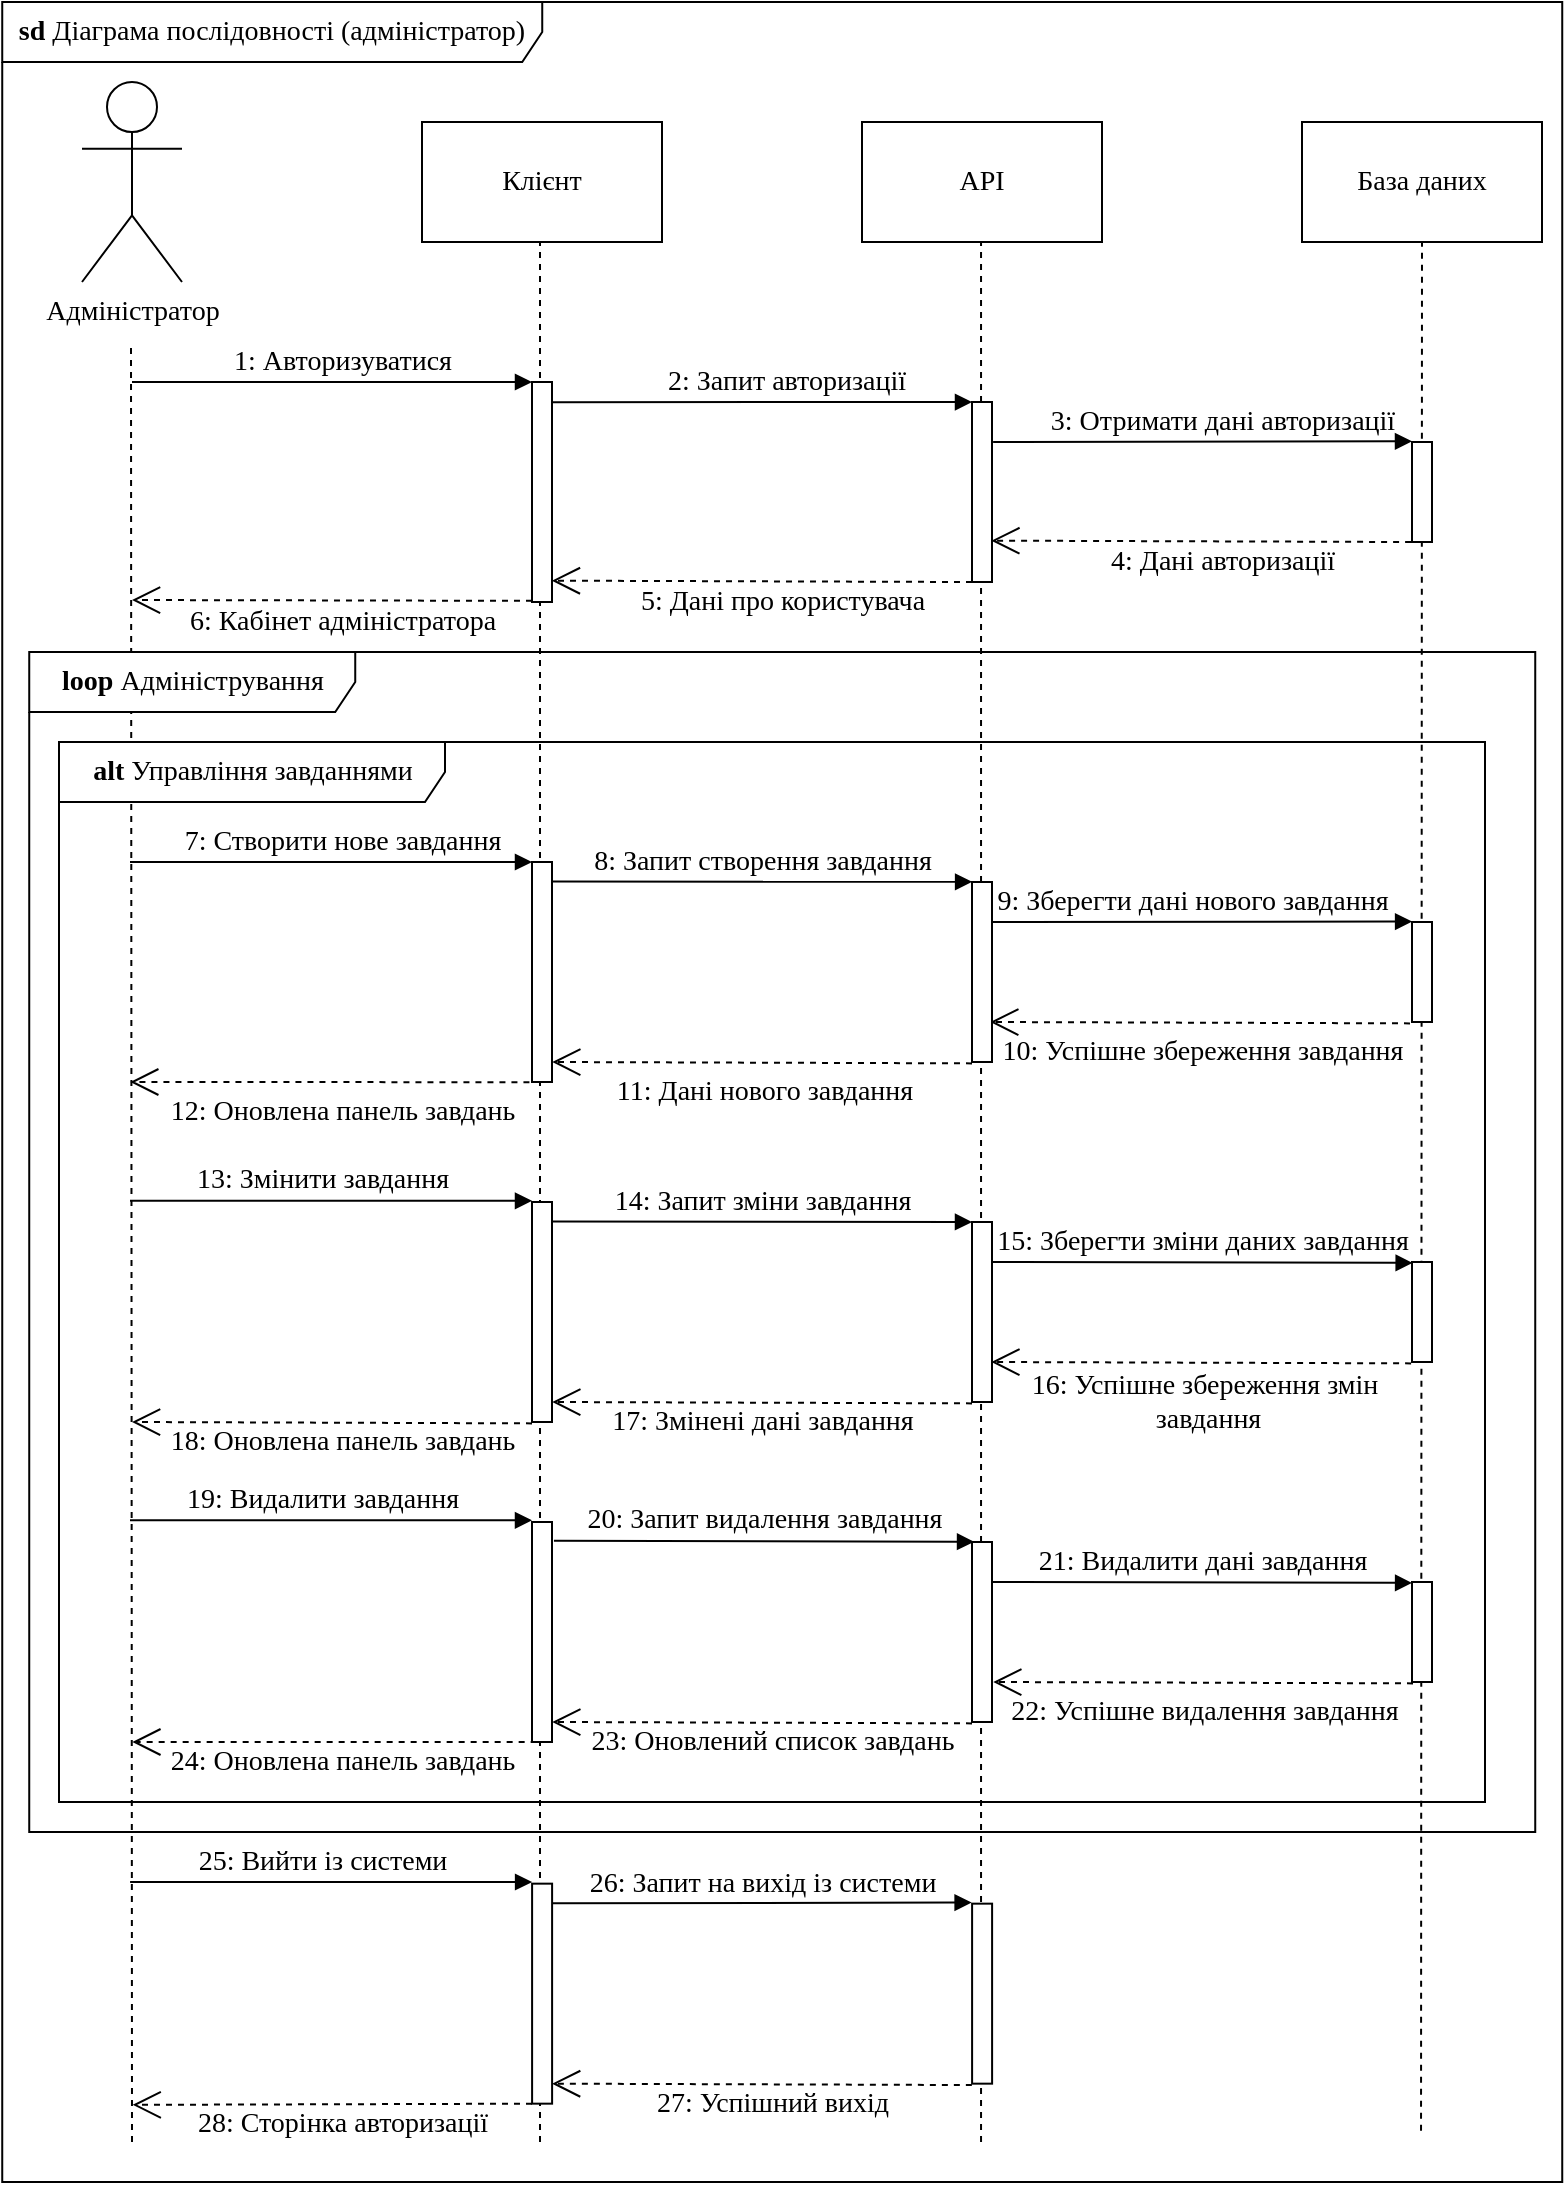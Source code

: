 <mxfile version="15.4.0" type="device"><diagram id="lHMVao-B26BrL5ams67P" name="Сторінка-1"><mxGraphModel dx="1572" dy="1008" grid="1" gridSize="10" guides="1" tooltips="1" connect="1" arrows="1" fold="1" page="1" pageScale="1" pageWidth="827" pageHeight="1169" math="0" shadow="0"><root><mxCell id="0"/><mxCell id="1" parent="0"/><mxCell id="swh8RHiEvCMsVEsIrO09-1" value="&lt;font style=&quot;font-size: 14px&quot; face=&quot;Times New Roman&quot;&gt;Адміністратор&lt;/font&gt;" style="shape=umlActor;verticalLabelPosition=bottom;verticalAlign=top;html=1;outlineConnect=0;" parent="1" vertex="1"><mxGeometry x="80" y="50" width="50" height="100" as="geometry"/></mxCell><mxCell id="swh8RHiEvCMsVEsIrO09-2" value="" style="endArrow=none;dashed=1;html=1;rounded=0;" parent="1" edge="1"><mxGeometry width="50" height="50" relative="1" as="geometry"><mxPoint x="105" y="1080" as="sourcePoint"/><mxPoint x="104.5" y="180" as="targetPoint"/></mxGeometry></mxCell><mxCell id="swh8RHiEvCMsVEsIrO09-3" value="&lt;font style=&quot;font-size: 14px&quot; face=&quot;Times New Roman&quot;&gt;Клієнт&lt;/font&gt;" style="rounded=0;whiteSpace=wrap;html=1;" parent="1" vertex="1"><mxGeometry x="250" y="70" width="120" height="60" as="geometry"/></mxCell><mxCell id="swh8RHiEvCMsVEsIrO09-4" value="&lt;font face=&quot;Times New Roman&quot;&gt;&lt;span style=&quot;font-size: 14px&quot;&gt;API&lt;/span&gt;&lt;/font&gt;" style="rounded=0;whiteSpace=wrap;html=1;" parent="1" vertex="1"><mxGeometry x="470" y="70" width="120" height="60" as="geometry"/></mxCell><mxCell id="swh8RHiEvCMsVEsIrO09-5" value="&lt;font face=&quot;Times New Roman&quot;&gt;&lt;span style=&quot;font-size: 14px&quot;&gt;База даних&lt;/span&gt;&lt;/font&gt;" style="rounded=0;whiteSpace=wrap;html=1;" parent="1" vertex="1"><mxGeometry x="690" y="70" width="120" height="60" as="geometry"/></mxCell><mxCell id="swh8RHiEvCMsVEsIrO09-8" value="" style="html=1;verticalAlign=bottom;endArrow=block;rounded=0;entryX=0;entryY=0;entryDx=0;entryDy=0;" parent="1" target="swh8RHiEvCMsVEsIrO09-6" edge="1"><mxGeometry width="80" relative="1" as="geometry"><mxPoint x="105" y="200" as="sourcePoint"/><mxPoint x="290" y="200" as="targetPoint"/></mxGeometry></mxCell><mxCell id="swh8RHiEvCMsVEsIrO09-9" value="&lt;font face=&quot;Times New Roman&quot; style=&quot;font-size: 14px&quot;&gt;1: Авторизуватися&lt;/font&gt;" style="text;html=1;align=center;verticalAlign=middle;resizable=0;points=[];autosize=1;strokeColor=none;fillColor=none;" parent="1" vertex="1"><mxGeometry x="150" y="180" width="120" height="20" as="geometry"/></mxCell><mxCell id="swh8RHiEvCMsVEsIrO09-10" value="" style="endArrow=open;endSize=12;dashed=1;html=1;rounded=0;" parent="1" edge="1"><mxGeometry width="160" relative="1" as="geometry"><mxPoint x="305" y="309.43" as="sourcePoint"/><mxPoint x="105" y="309" as="targetPoint"/></mxGeometry></mxCell><mxCell id="swh8RHiEvCMsVEsIrO09-12" value="&lt;font face=&quot;Times New Roman&quot; style=&quot;font-size: 14px&quot;&gt;6: Кабінет адміністратора&lt;/font&gt;" style="text;html=1;align=center;verticalAlign=middle;resizable=0;points=[];autosize=1;strokeColor=none;fillColor=none;" parent="1" vertex="1"><mxGeometry x="125" y="310" width="170" height="20" as="geometry"/></mxCell><mxCell id="swh8RHiEvCMsVEsIrO09-14" value="" style="html=1;verticalAlign=bottom;endArrow=block;rounded=0;entryX=0;entryY=0;entryDx=0;entryDy=0;exitX=0.978;exitY=0.092;exitDx=0;exitDy=0;exitPerimeter=0;" parent="1" source="swh8RHiEvCMsVEsIrO09-6" target="swh8RHiEvCMsVEsIrO09-13" edge="1"><mxGeometry width="80" relative="1" as="geometry"><mxPoint x="318" y="209.72" as="sourcePoint"/><mxPoint x="522" y="209.72" as="targetPoint"/></mxGeometry></mxCell><mxCell id="swh8RHiEvCMsVEsIrO09-15" value="&lt;font face=&quot;Times New Roman&quot; style=&quot;font-size: 14px&quot;&gt;2: Запит авторизації&lt;/font&gt;" style="text;html=1;align=center;verticalAlign=middle;resizable=0;points=[];autosize=1;strokeColor=none;fillColor=none;" parent="1" vertex="1"><mxGeometry x="367" y="189.72" width="130" height="20" as="geometry"/></mxCell><mxCell id="swh8RHiEvCMsVEsIrO09-16" value="" style="endArrow=open;endSize=12;dashed=1;html=1;rounded=0;exitX=-0.012;exitY=0.889;exitDx=0;exitDy=0;exitPerimeter=0;entryX=0.994;entryY=0.903;entryDx=0;entryDy=0;entryPerimeter=0;" parent="1" target="swh8RHiEvCMsVEsIrO09-6" edge="1"><mxGeometry width="160" relative="1" as="geometry"><mxPoint x="525" y="300.01" as="sourcePoint"/><mxPoint x="320.12" y="300" as="targetPoint"/></mxGeometry></mxCell><mxCell id="swh8RHiEvCMsVEsIrO09-17" value="&lt;font face=&quot;Times New Roman&quot; style=&quot;font-size: 14px&quot;&gt;5: Дані про користувача&lt;/font&gt;" style="text;html=1;align=center;verticalAlign=middle;resizable=0;points=[];autosize=1;strokeColor=none;fillColor=none;" parent="1" vertex="1"><mxGeometry x="350.12" y="300" width="160" height="20" as="geometry"/></mxCell><mxCell id="swh8RHiEvCMsVEsIrO09-21" value="" style="html=1;verticalAlign=bottom;endArrow=block;rounded=0;entryX=0.045;entryY=0.107;entryDx=0;entryDy=0;entryPerimeter=0;" parent="1" edge="1"><mxGeometry width="80" relative="1" as="geometry"><mxPoint x="535.55" y="230" as="sourcePoint"/><mxPoint x="745" y="229.63" as="targetPoint"/></mxGeometry></mxCell><mxCell id="swh8RHiEvCMsVEsIrO09-22" value="&lt;font face=&quot;Times New Roman&quot; style=&quot;font-size: 14px&quot;&gt;3: Отримати дані авторизації&lt;/font&gt;" style="text;html=1;align=center;verticalAlign=middle;resizable=0;points=[];autosize=1;strokeColor=none;fillColor=none;" parent="1" vertex="1"><mxGeometry x="554.55" y="210" width="190" height="20" as="geometry"/></mxCell><mxCell id="swh8RHiEvCMsVEsIrO09-24" value="" style="endArrow=open;endSize=12;dashed=1;html=1;rounded=0;entryX=1;entryY=0.812;entryDx=0;entryDy=0;entryPerimeter=0;exitX=-0.012;exitY=0.889;exitDx=0;exitDy=0;exitPerimeter=0;" parent="1" edge="1"><mxGeometry width="160" relative="1" as="geometry"><mxPoint x="744.55" y="280.01" as="sourcePoint"/><mxPoint x="534.67" y="279.32" as="targetPoint"/></mxGeometry></mxCell><mxCell id="swh8RHiEvCMsVEsIrO09-25" value="&lt;font face=&quot;Times New Roman&quot; style=&quot;font-size: 14px&quot;&gt;4: Дані авторизації&lt;/font&gt;" style="text;html=1;align=center;verticalAlign=middle;resizable=0;points=[];autosize=1;strokeColor=none;fillColor=none;" parent="1" vertex="1"><mxGeometry x="584.67" y="280" width="130" height="20" as="geometry"/></mxCell><mxCell id="swh8RHiEvCMsVEsIrO09-26" value="" style="verticalAlign=bottom;endArrow=block;rounded=0;entryX=0;entryY=0;entryDx=0;entryDy=0;html=1;strokeColor=default;" parent="1" target="swh8RHiEvCMsVEsIrO09-28" edge="1"><mxGeometry width="80" relative="1" as="geometry"><mxPoint x="104" y="440" as="sourcePoint"/><mxPoint x="295.0" y="440.0" as="targetPoint"/></mxGeometry></mxCell><mxCell id="swh8RHiEvCMsVEsIrO09-27" value="&lt;font face=&quot;Times New Roman&quot; style=&quot;font-size: 14px&quot;&gt;7: Створити нове завдання&lt;/font&gt;" style="text;html=1;align=center;verticalAlign=middle;resizable=0;points=[];autosize=1;strokeColor=none;fillColor=none;" parent="1" vertex="1"><mxGeometry x="124.94" y="420" width="170" height="20" as="geometry"/></mxCell><mxCell id="swh8RHiEvCMsVEsIrO09-30" value="" style="html=1;verticalAlign=bottom;endArrow=block;rounded=0;entryX=0;entryY=0;entryDx=0;entryDy=0;exitX=1.035;exitY=0.181;exitDx=0;exitDy=0;exitPerimeter=0;" parent="1" edge="1"><mxGeometry width="80" relative="1" as="geometry"><mxPoint x="315.4" y="449.81" as="sourcePoint"/><mxPoint x="525.05" y="449.9" as="targetPoint"/></mxGeometry></mxCell><mxCell id="swh8RHiEvCMsVEsIrO09-31" value="&lt;font face=&quot;Times New Roman&quot; style=&quot;font-size: 14px&quot;&gt;8: Запит створення завдання&lt;/font&gt;" style="text;html=1;align=center;verticalAlign=middle;resizable=0;points=[];autosize=1;strokeColor=none;fillColor=none;" parent="1" vertex="1"><mxGeometry x="330.05" y="429.9" width="180" height="20" as="geometry"/></mxCell><mxCell id="swh8RHiEvCMsVEsIrO09-33" value="" style="html=1;verticalAlign=bottom;endArrow=block;rounded=0;entryX=-0.023;entryY=0.196;entryDx=0;entryDy=0;entryPerimeter=0;" parent="1" edge="1"><mxGeometry width="80" relative="1" as="geometry"><mxPoint x="535.28" y="470" as="sourcePoint"/><mxPoint x="745.05" y="469.8" as="targetPoint"/></mxGeometry></mxCell><mxCell id="swh8RHiEvCMsVEsIrO09-34" value="&lt;font face=&quot;Times New Roman&quot; style=&quot;font-size: 14px&quot;&gt;9: Зберегти дані нового завдання&lt;/font&gt;" style="text;html=1;align=center;verticalAlign=middle;resizable=0;points=[];autosize=1;strokeColor=none;fillColor=none;" parent="1" vertex="1"><mxGeometry x="530.28" y="450" width="210" height="20" as="geometry"/></mxCell><mxCell id="swh8RHiEvCMsVEsIrO09-35" value="" style="endArrow=open;endSize=12;dashed=1;html=1;rounded=0;entryX=1;entryY=0.812;entryDx=0;entryDy=0;entryPerimeter=0;exitX=-0.012;exitY=0.889;exitDx=0;exitDy=0;exitPerimeter=0;" parent="1" edge="1"><mxGeometry width="160" relative="1" as="geometry"><mxPoint x="744" y="520.69" as="sourcePoint"/><mxPoint x="534.12" y="520" as="targetPoint"/></mxGeometry></mxCell><mxCell id="swh8RHiEvCMsVEsIrO09-36" value="&lt;font face=&quot;Times New Roman&quot; style=&quot;font-size: 14px&quot;&gt;10: Успішне збереження завдання&lt;br&gt;&lt;/font&gt;" style="text;html=1;align=center;verticalAlign=middle;resizable=0;points=[];autosize=1;strokeColor=none;fillColor=none;" parent="1" vertex="1"><mxGeometry x="530" y="525" width="220" height="20" as="geometry"/></mxCell><mxCell id="swh8RHiEvCMsVEsIrO09-37" value="" style="endArrow=open;endSize=12;dashed=1;html=1;rounded=0;entryX=1;entryY=0.812;entryDx=0;entryDy=0;entryPerimeter=0;exitX=-0.012;exitY=0.889;exitDx=0;exitDy=0;exitPerimeter=0;" parent="1" edge="1"><mxGeometry width="160" relative="1" as="geometry"><mxPoint x="525" y="540.69" as="sourcePoint"/><mxPoint x="315.12" y="540" as="targetPoint"/></mxGeometry></mxCell><mxCell id="swh8RHiEvCMsVEsIrO09-38" value="&lt;font face=&quot;Times New Roman&quot; style=&quot;font-size: 14px&quot;&gt;11: Дані нового завдання&lt;br&gt;&lt;/font&gt;" style="text;html=1;align=center;verticalAlign=middle;resizable=0;points=[];autosize=1;strokeColor=none;fillColor=none;" parent="1" vertex="1"><mxGeometry x="341" y="545" width="160" height="20" as="geometry"/></mxCell><mxCell id="swh8RHiEvCMsVEsIrO09-39" value="" style="endArrow=open;endSize=12;dashed=1;html=1;rounded=0;entryX=1;entryY=0.812;entryDx=0;entryDy=0;entryPerimeter=0;exitX=-0.034;exitY=0.91;exitDx=0;exitDy=0;exitPerimeter=0;" parent="1" edge="1"><mxGeometry width="160" relative="1" as="geometry"><mxPoint x="303.72" y="550.1" as="sourcePoint"/><mxPoint x="104.12" y="550.0" as="targetPoint"/></mxGeometry></mxCell><mxCell id="swh8RHiEvCMsVEsIrO09-40" value="&lt;font face=&quot;Times New Roman&quot; style=&quot;font-size: 14px&quot;&gt;12: Оновлена панель завдань&lt;br&gt;&lt;/font&gt;" style="text;html=1;align=center;verticalAlign=middle;resizable=0;points=[];autosize=1;strokeColor=none;fillColor=none;" parent="1" vertex="1"><mxGeometry x="115" y="555" width="190" height="20" as="geometry"/></mxCell><mxCell id="swh8RHiEvCMsVEsIrO09-43" value="" style="verticalAlign=bottom;endArrow=block;rounded=0;entryX=0;entryY=0;entryDx=0;entryDy=0;html=1;strokeColor=default;" parent="1" edge="1"><mxGeometry width="80" relative="1" as="geometry"><mxPoint x="104" y="609.43" as="sourcePoint"/><mxPoint x="305" y="609.43" as="targetPoint"/></mxGeometry></mxCell><mxCell id="swh8RHiEvCMsVEsIrO09-44" value="&lt;font face=&quot;Times New Roman&quot; style=&quot;font-size: 14px&quot;&gt;13: Змінити завдання&lt;/font&gt;" style="text;html=1;align=center;verticalAlign=middle;resizable=0;points=[];autosize=1;strokeColor=none;fillColor=none;" parent="1" vertex="1"><mxGeometry x="130" y="589.43" width="140" height="20" as="geometry"/></mxCell><mxCell id="swh8RHiEvCMsVEsIrO09-46" value="" style="verticalAlign=bottom;endArrow=block;rounded=0;html=1;strokeColor=default;entryX=0;entryY=0;entryDx=0;entryDy=0;" parent="1" target="swh8RHiEvCMsVEsIrO09-45" edge="1"><mxGeometry width="80" relative="1" as="geometry"><mxPoint x="315.05" y="619.72" as="sourcePoint"/><mxPoint x="520.05" y="619.72" as="targetPoint"/></mxGeometry></mxCell><mxCell id="swh8RHiEvCMsVEsIrO09-47" value="&lt;font face=&quot;Times New Roman&quot; style=&quot;font-size: 14px&quot;&gt;14: Запит зміни завдання&lt;/font&gt;" style="text;html=1;align=center;verticalAlign=middle;resizable=0;points=[];autosize=1;strokeColor=none;fillColor=none;" parent="1" vertex="1"><mxGeometry x="340.05" y="599.72" width="160" height="20" as="geometry"/></mxCell><mxCell id="swh8RHiEvCMsVEsIrO09-49" value="" style="verticalAlign=bottom;endArrow=block;rounded=0;html=1;strokeColor=default;entryX=0.005;entryY=0.116;entryDx=0;entryDy=0;entryPerimeter=0;" parent="1" edge="1"><mxGeometry width="80" relative="1" as="geometry"><mxPoint x="535.28" y="640.0" as="sourcePoint"/><mxPoint x="745.33" y="640.44" as="targetPoint"/></mxGeometry></mxCell><mxCell id="swh8RHiEvCMsVEsIrO09-50" value="&lt;font face=&quot;Times New Roman&quot; style=&quot;font-size: 14px&quot;&gt;15: Зберегти зміни даних завдання&lt;/font&gt;" style="text;html=1;align=center;verticalAlign=middle;resizable=0;points=[];autosize=1;strokeColor=none;fillColor=none;" parent="1" vertex="1"><mxGeometry x="530.28" y="620.0" width="220" height="20" as="geometry"/></mxCell><mxCell id="swh8RHiEvCMsVEsIrO09-51" value="" style="endArrow=open;endSize=12;dashed=1;html=1;rounded=0;entryX=1;entryY=0.812;entryDx=0;entryDy=0;entryPerimeter=0;exitX=-0.012;exitY=0.889;exitDx=0;exitDy=0;exitPerimeter=0;" parent="1" edge="1"><mxGeometry width="160" relative="1" as="geometry"><mxPoint x="744.55" y="690.69" as="sourcePoint"/><mxPoint x="534.67" y="690" as="targetPoint"/></mxGeometry></mxCell><mxCell id="swh8RHiEvCMsVEsIrO09-52" value="&lt;font face=&quot;Times New Roman&quot; style=&quot;font-size: 14px&quot;&gt;16: Успішне збереження змін&lt;br&gt;&amp;nbsp;завдання&lt;br&gt;&lt;/font&gt;" style="text;html=1;align=center;verticalAlign=middle;resizable=0;points=[];autosize=1;strokeColor=none;fillColor=none;" parent="1" vertex="1"><mxGeometry x="545.55" y="695" width="190" height="30" as="geometry"/></mxCell><mxCell id="swh8RHiEvCMsVEsIrO09-53" value="" style="endArrow=open;endSize=12;dashed=1;html=1;rounded=0;entryX=1;entryY=0.812;entryDx=0;entryDy=0;entryPerimeter=0;exitX=-0.012;exitY=0.889;exitDx=0;exitDy=0;exitPerimeter=0;" parent="1" edge="1"><mxGeometry width="160" relative="1" as="geometry"><mxPoint x="525" y="710.69" as="sourcePoint"/><mxPoint x="315.12" y="710" as="targetPoint"/></mxGeometry></mxCell><mxCell id="swh8RHiEvCMsVEsIrO09-54" value="&lt;font face=&quot;Times New Roman&quot; style=&quot;font-size: 14px&quot;&gt;17: Змінені дані&amp;nbsp;завдання&lt;br&gt;&lt;/font&gt;" style="text;html=1;align=center;verticalAlign=middle;resizable=0;points=[];autosize=1;strokeColor=none;fillColor=none;" parent="1" vertex="1"><mxGeometry x="335" y="710" width="170" height="20" as="geometry"/></mxCell><mxCell id="swh8RHiEvCMsVEsIrO09-55" value="" style="endArrow=open;endSize=12;dashed=1;html=1;rounded=0;exitX=-0.012;exitY=0.889;exitDx=0;exitDy=0;exitPerimeter=0;" parent="1" edge="1"><mxGeometry width="160" relative="1" as="geometry"><mxPoint x="305" y="720.69" as="sourcePoint"/><mxPoint x="105" y="720" as="targetPoint"/></mxGeometry></mxCell><mxCell id="swh8RHiEvCMsVEsIrO09-56" value="&lt;font face=&quot;Times New Roman&quot; style=&quot;font-size: 14px&quot;&gt;18:&amp;nbsp;&lt;/font&gt;&lt;span style=&quot;font-family: &amp;#34;times new roman&amp;#34; ; font-size: 14px&quot;&gt;Оновлена панель завдань&lt;/span&gt;&lt;font face=&quot;Times New Roman&quot; style=&quot;font-size: 14px&quot;&gt;&lt;br&gt;&lt;/font&gt;" style="text;html=1;align=center;verticalAlign=middle;resizable=0;points=[];autosize=1;strokeColor=none;fillColor=none;" parent="1" vertex="1"><mxGeometry x="115" y="720" width="190" height="20" as="geometry"/></mxCell><mxCell id="swh8RHiEvCMsVEsIrO09-58" value="" style="verticalAlign=bottom;endArrow=block;rounded=0;entryX=0;entryY=0;entryDx=0;entryDy=0;html=1;strokeColor=default;" parent="1" edge="1"><mxGeometry width="80" relative="1" as="geometry"><mxPoint x="104" y="769.17" as="sourcePoint"/><mxPoint x="305" y="769.17" as="targetPoint"/></mxGeometry></mxCell><mxCell id="swh8RHiEvCMsVEsIrO09-59" value="&lt;font face=&quot;Times New Roman&quot; style=&quot;font-size: 14px&quot;&gt;19: Видалити завдання&lt;/font&gt;" style="text;html=1;align=center;verticalAlign=middle;resizable=0;points=[];autosize=1;strokeColor=none;fillColor=none;" parent="1" vertex="1"><mxGeometry x="125" y="749.17" width="150" height="20" as="geometry"/></mxCell><mxCell id="swh8RHiEvCMsVEsIrO09-61" value="" style="verticalAlign=bottom;endArrow=block;rounded=0;html=1;strokeColor=default;entryX=0.005;entryY=0.116;entryDx=0;entryDy=0;entryPerimeter=0;" parent="1" edge="1"><mxGeometry width="80" relative="1" as="geometry"><mxPoint x="315.97" y="779.43" as="sourcePoint"/><mxPoint x="526.02" y="779.87" as="targetPoint"/></mxGeometry></mxCell><mxCell id="swh8RHiEvCMsVEsIrO09-62" value="&lt;font face=&quot;Times New Roman&quot; style=&quot;font-size: 14px&quot;&gt;20: Запит видалення завдання&lt;/font&gt;" style="text;html=1;align=center;verticalAlign=middle;resizable=0;points=[];autosize=1;strokeColor=none;fillColor=none;" parent="1" vertex="1"><mxGeometry x="326.02" y="759.43" width="190" height="20" as="geometry"/></mxCell><mxCell id="swh8RHiEvCMsVEsIrO09-64" value="" style="verticalAlign=bottom;endArrow=block;rounded=0;html=1;strokeColor=default;entryX=0.005;entryY=0.116;entryDx=0;entryDy=0;entryPerimeter=0;" parent="1" edge="1"><mxGeometry width="80" relative="1" as="geometry"><mxPoint x="535" y="800" as="sourcePoint"/><mxPoint x="745.05" y="800.44" as="targetPoint"/></mxGeometry></mxCell><mxCell id="swh8RHiEvCMsVEsIrO09-65" value="&lt;font face=&quot;Times New Roman&quot; style=&quot;font-size: 14px&quot;&gt;21: Видалити дані завдання&lt;/font&gt;" style="text;html=1;align=center;verticalAlign=middle;resizable=0;points=[];autosize=1;strokeColor=none;fillColor=none;" parent="1" vertex="1"><mxGeometry x="550.05" y="780.0" width="180" height="20" as="geometry"/></mxCell><mxCell id="swh8RHiEvCMsVEsIrO09-68" value="" style="endArrow=open;endSize=12;dashed=1;html=1;rounded=0;entryX=1;entryY=0.812;entryDx=0;entryDy=0;entryPerimeter=0;exitX=-0.012;exitY=0.889;exitDx=0;exitDy=0;exitPerimeter=0;" parent="1" edge="1"><mxGeometry width="160" relative="1" as="geometry"><mxPoint x="745.5" y="850.69" as="sourcePoint"/><mxPoint x="535.62" y="850" as="targetPoint"/></mxGeometry></mxCell><mxCell id="swh8RHiEvCMsVEsIrO09-69" value="&lt;font face=&quot;Times New Roman&quot; style=&quot;font-size: 14px&quot;&gt;22: Успішне видалення завдання&lt;br&gt;&lt;/font&gt;" style="text;html=1;align=center;verticalAlign=middle;resizable=0;points=[];autosize=1;strokeColor=none;fillColor=none;" parent="1" vertex="1"><mxGeometry x="535.55" y="855" width="210" height="20" as="geometry"/></mxCell><mxCell id="swh8RHiEvCMsVEsIrO09-70" value="" style="endArrow=open;endSize=12;dashed=1;html=1;rounded=0;entryX=1;entryY=0.812;entryDx=0;entryDy=0;entryPerimeter=0;exitX=-0.012;exitY=0.889;exitDx=0;exitDy=0;exitPerimeter=0;" parent="1" edge="1"><mxGeometry width="160" relative="1" as="geometry"><mxPoint x="525" y="870.69" as="sourcePoint"/><mxPoint x="315.12" y="870" as="targetPoint"/></mxGeometry></mxCell><mxCell id="swh8RHiEvCMsVEsIrO09-71" value="&lt;font face=&quot;Times New Roman&quot; style=&quot;font-size: 14px&quot;&gt;23: Оновлений список завдань&lt;br&gt;&lt;/font&gt;" style="text;html=1;align=center;verticalAlign=middle;resizable=0;points=[];autosize=1;strokeColor=none;fillColor=none;" parent="1" vertex="1"><mxGeometry x="325" y="870" width="200" height="20" as="geometry"/></mxCell><mxCell id="swh8RHiEvCMsVEsIrO09-72" value="" style="endArrow=open;endSize=12;dashed=1;html=1;rounded=0;entryX=1;entryY=0.812;entryDx=0;entryDy=0;entryPerimeter=0;exitX=1.012;exitY=0;exitDx=0;exitDy=0;exitPerimeter=0;" parent="1" source="swh8RHiEvCMsVEsIrO09-73" edge="1"><mxGeometry width="160" relative="1" as="geometry"><mxPoint x="315.05" y="880.69" as="sourcePoint"/><mxPoint x="105.17" y="880" as="targetPoint"/></mxGeometry></mxCell><mxCell id="swh8RHiEvCMsVEsIrO09-73" value="&lt;font face=&quot;Times New Roman&quot; style=&quot;font-size: 14px&quot;&gt;24: Оновлена панель завдань&lt;br&gt;&lt;/font&gt;" style="text;html=1;align=center;verticalAlign=middle;resizable=0;points=[];autosize=1;strokeColor=none;fillColor=none;" parent="1" vertex="1"><mxGeometry x="115.05" y="880" width="190" height="20" as="geometry"/></mxCell><mxCell id="swh8RHiEvCMsVEsIrO09-74" value="" style="verticalAlign=bottom;endArrow=block;rounded=0;entryX=0;entryY=0;entryDx=0;entryDy=0;html=1;strokeColor=default;" parent="1" edge="1"><mxGeometry width="80" relative="1" as="geometry"><mxPoint x="104.05" y="950.0" as="sourcePoint"/><mxPoint x="305.05" y="950.0" as="targetPoint"/></mxGeometry></mxCell><mxCell id="swh8RHiEvCMsVEsIrO09-75" value="&lt;font face=&quot;Times New Roman&quot; style=&quot;font-size: 14px&quot;&gt;25: Вийти із системи&lt;/font&gt;" style="text;html=1;align=center;verticalAlign=middle;resizable=0;points=[];autosize=1;strokeColor=none;fillColor=none;" parent="1" vertex="1"><mxGeometry x="130.05" y="930.0" width="140" height="20" as="geometry"/></mxCell><mxCell id="swh8RHiEvCMsVEsIrO09-78" value="" style="verticalAlign=bottom;endArrow=block;rounded=0;entryX=-0.02;entryY=0.218;entryDx=0;entryDy=0;html=1;strokeColor=default;entryPerimeter=0;" parent="1" edge="1"><mxGeometry width="80" relative="1" as="geometry"><mxPoint x="315" y="960.64" as="sourcePoint"/><mxPoint x="524.8" y="960.26" as="targetPoint"/></mxGeometry></mxCell><mxCell id="swh8RHiEvCMsVEsIrO09-79" value="&lt;font face=&quot;Times New Roman&quot; style=&quot;font-size: 14px&quot;&gt;26: Запит на вихід із системи&lt;/font&gt;" style="text;html=1;align=center;verticalAlign=middle;resizable=0;points=[];autosize=1;strokeColor=none;fillColor=none;" parent="1" vertex="1"><mxGeometry x="325" y="940.64" width="190" height="20" as="geometry"/></mxCell><mxCell id="swh8RHiEvCMsVEsIrO09-81" value="" style="endArrow=open;endSize=12;dashed=1;html=1;rounded=0;entryX=1;entryY=0.812;entryDx=0;entryDy=0;entryPerimeter=0;exitX=-0.012;exitY=0.889;exitDx=0;exitDy=0;exitPerimeter=0;" parent="1" edge="1"><mxGeometry width="160" relative="1" as="geometry"><mxPoint x="524.93" y="1051.52" as="sourcePoint"/><mxPoint x="315.05" y="1050.83" as="targetPoint"/></mxGeometry></mxCell><mxCell id="swh8RHiEvCMsVEsIrO09-82" value="&lt;font face=&quot;Times New Roman&quot; style=&quot;font-size: 14px&quot;&gt;27: Успішний вихід&lt;br&gt;&lt;/font&gt;" style="text;html=1;align=center;verticalAlign=middle;resizable=0;points=[];autosize=1;strokeColor=none;fillColor=none;" parent="1" vertex="1"><mxGeometry x="359.93" y="1050.83" width="130" height="20" as="geometry"/></mxCell><mxCell id="swh8RHiEvCMsVEsIrO09-83" value="" style="endArrow=open;endSize=12;dashed=1;html=1;rounded=0;entryX=1;entryY=0.812;entryDx=0;entryDy=0;entryPerimeter=0;exitX=-0.022;exitY=0.904;exitDx=0;exitDy=0;exitPerimeter=0;" parent="1" edge="1"><mxGeometry width="160" relative="1" as="geometry"><mxPoint x="305.0" y="1060.83" as="sourcePoint"/><mxPoint x="105.34" y="1061.43" as="targetPoint"/></mxGeometry></mxCell><mxCell id="swh8RHiEvCMsVEsIrO09-84" value="&lt;font face=&quot;Times New Roman&quot; style=&quot;font-size: 14px&quot;&gt;28: Сторінка авторизації&lt;br&gt;&lt;/font&gt;" style="text;html=1;align=center;verticalAlign=middle;resizable=0;points=[];autosize=1;strokeColor=none;fillColor=none;" parent="1" vertex="1"><mxGeometry x="130.22" y="1061.43" width="160" height="20" as="geometry"/></mxCell><mxCell id="swh8RHiEvCMsVEsIrO09-103" value="&lt;font face=&quot;Times New Roman&quot; style=&quot;font-size: 14px&quot;&gt;&lt;b&gt;sd &lt;/b&gt;Діаграма послідовності (адміністратор)&lt;/font&gt;" style="shape=umlFrame;whiteSpace=wrap;html=1;width=270;height=30;" parent="1" vertex="1"><mxGeometry x="40.12" y="10" width="780" height="1090" as="geometry"/></mxCell><mxCell id="swh8RHiEvCMsVEsIrO09-104" value="&lt;font face=&quot;Times New Roman&quot; style=&quot;font-size: 14px&quot;&gt;&lt;b&gt;loop&amp;nbsp;&lt;/b&gt;Адміністрування&lt;/font&gt;" style="shape=umlFrame;whiteSpace=wrap;html=1;width=163;height=30;" parent="1" vertex="1"><mxGeometry x="53.62" y="335" width="753" height="590" as="geometry"/></mxCell><mxCell id="swh8RHiEvCMsVEsIrO09-105" value="&lt;font face=&quot;Times New Roman&quot; style=&quot;font-size: 14px&quot;&gt;&lt;b&gt;alt&amp;nbsp;&lt;/b&gt;Управління завданнями&lt;/font&gt;" style="shape=umlFrame;whiteSpace=wrap;html=1;width=193;height=30;" parent="1" vertex="1"><mxGeometry x="68.5" y="380" width="713" height="530" as="geometry"/></mxCell><mxCell id="xI-UrCeNMhaVj_GTMbpl-1" value="" style="endArrow=none;dashed=1;html=1;rounded=0;" edge="1" parent="1"><mxGeometry width="50" height="50" relative="1" as="geometry"><mxPoint x="309" y="1080" as="sourcePoint"/><mxPoint x="309" y="130" as="targetPoint"/></mxGeometry></mxCell><mxCell id="swh8RHiEvCMsVEsIrO09-76" value="" style="rounded=0;whiteSpace=wrap;html=1;" parent="1" vertex="1"><mxGeometry x="305.05" y="950.83" width="10" height="110" as="geometry"/></mxCell><mxCell id="swh8RHiEvCMsVEsIrO09-57" value="" style="rounded=0;whiteSpace=wrap;html=1;" parent="1" vertex="1"><mxGeometry x="305" y="770" width="10" height="110" as="geometry"/></mxCell><mxCell id="swh8RHiEvCMsVEsIrO09-42" value="" style="rounded=0;whiteSpace=wrap;html=1;" parent="1" vertex="1"><mxGeometry x="305" y="610" width="10" height="110" as="geometry"/></mxCell><mxCell id="swh8RHiEvCMsVEsIrO09-28" value="" style="rounded=0;whiteSpace=wrap;html=1;" parent="1" vertex="1"><mxGeometry x="305" y="440" width="10" height="110" as="geometry"/></mxCell><mxCell id="swh8RHiEvCMsVEsIrO09-6" value="" style="rounded=0;whiteSpace=wrap;html=1;" parent="1" vertex="1"><mxGeometry x="305" y="200" width="10" height="110" as="geometry"/></mxCell><mxCell id="xI-UrCeNMhaVj_GTMbpl-2" value="" style="endArrow=none;dashed=1;html=1;rounded=0;" edge="1" parent="1"><mxGeometry width="50" height="50" relative="1" as="geometry"><mxPoint x="529.52" y="1080" as="sourcePoint"/><mxPoint x="529.52" y="130" as="targetPoint"/></mxGeometry></mxCell><mxCell id="swh8RHiEvCMsVEsIrO09-13" value="" style="rounded=0;whiteSpace=wrap;html=1;" parent="1" vertex="1"><mxGeometry x="525" y="210" width="10" height="90" as="geometry"/></mxCell><mxCell id="swh8RHiEvCMsVEsIrO09-29" value="" style="rounded=0;whiteSpace=wrap;html=1;" parent="1" vertex="1"><mxGeometry x="525" y="450" width="10" height="90" as="geometry"/></mxCell><mxCell id="swh8RHiEvCMsVEsIrO09-45" value="" style="rounded=0;whiteSpace=wrap;html=1;" parent="1" vertex="1"><mxGeometry x="525" y="620" width="10" height="90" as="geometry"/></mxCell><mxCell id="swh8RHiEvCMsVEsIrO09-60" value="" style="rounded=0;whiteSpace=wrap;html=1;" parent="1" vertex="1"><mxGeometry x="525" y="780" width="10" height="90" as="geometry"/></mxCell><mxCell id="swh8RHiEvCMsVEsIrO09-77" value="" style="rounded=0;whiteSpace=wrap;html=1;" parent="1" vertex="1"><mxGeometry x="525.05" y="960.83" width="10" height="90" as="geometry"/></mxCell><mxCell id="xI-UrCeNMhaVj_GTMbpl-3" value="" style="endArrow=none;dashed=1;html=1;rounded=0;" edge="1" parent="1"><mxGeometry width="50" height="50" relative="1" as="geometry"><mxPoint x="749.52" y="1074.43" as="sourcePoint"/><mxPoint x="750" y="130" as="targetPoint"/></mxGeometry></mxCell><mxCell id="swh8RHiEvCMsVEsIrO09-20" value="" style="rounded=0;whiteSpace=wrap;html=1;" parent="1" vertex="1"><mxGeometry x="745" y="230" width="10" height="50" as="geometry"/></mxCell><mxCell id="swh8RHiEvCMsVEsIrO09-32" value="" style="rounded=0;whiteSpace=wrap;html=1;" parent="1" vertex="1"><mxGeometry x="745" y="470" width="10" height="50" as="geometry"/></mxCell><mxCell id="swh8RHiEvCMsVEsIrO09-48" value="" style="rounded=0;whiteSpace=wrap;html=1;" parent="1" vertex="1"><mxGeometry x="745" y="640" width="10" height="50" as="geometry"/></mxCell><mxCell id="swh8RHiEvCMsVEsIrO09-63" value="" style="rounded=0;whiteSpace=wrap;html=1;" parent="1" vertex="1"><mxGeometry x="745" y="800" width="10" height="50" as="geometry"/></mxCell></root></mxGraphModel></diagram></mxfile>